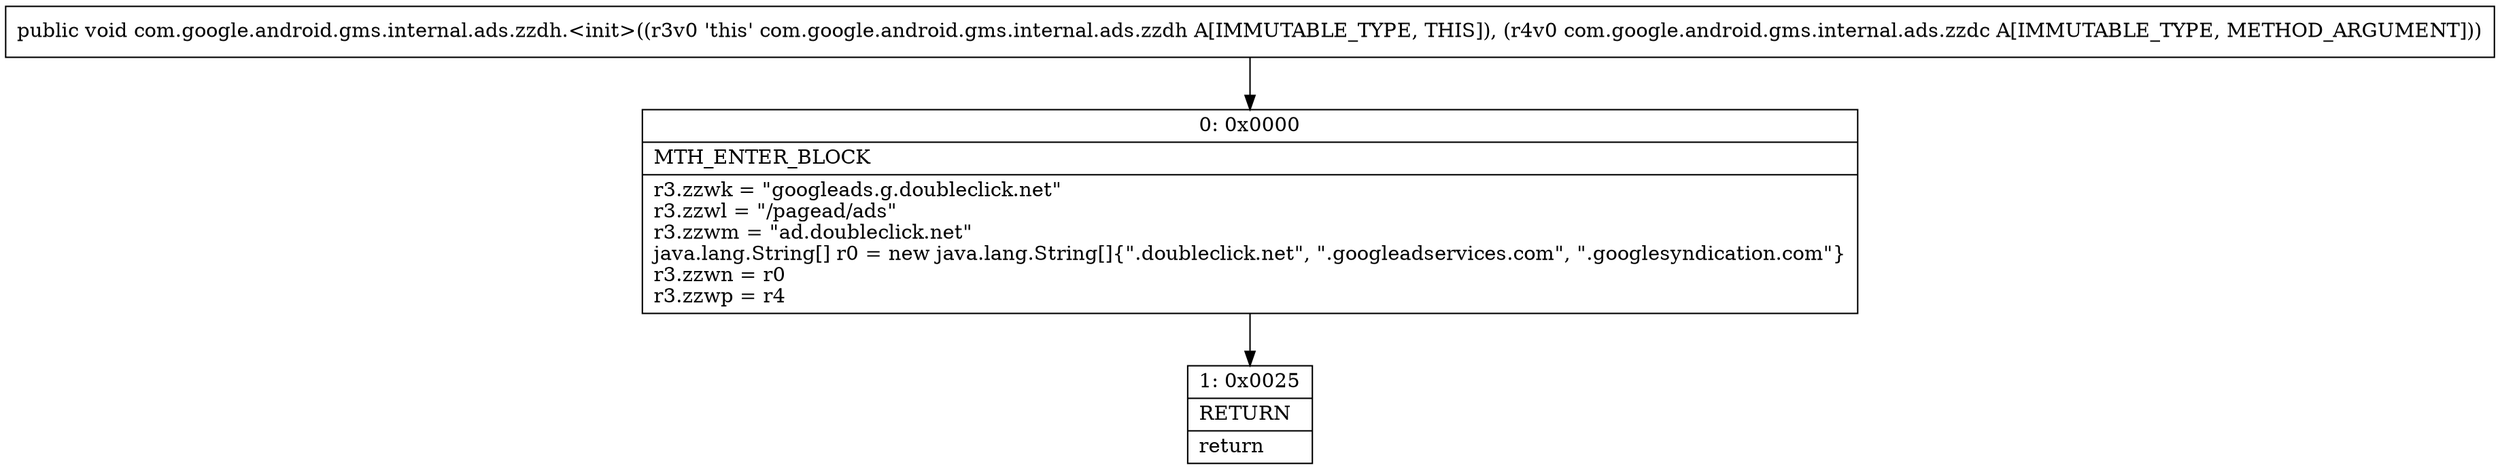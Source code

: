 digraph "CFG forcom.google.android.gms.internal.ads.zzdh.\<init\>(Lcom\/google\/android\/gms\/internal\/ads\/zzdc;)V" {
Node_0 [shape=record,label="{0\:\ 0x0000|MTH_ENTER_BLOCK\l|r3.zzwk = \"googleads.g.doubleclick.net\"\lr3.zzwl = \"\/pagead\/ads\"\lr3.zzwm = \"ad.doubleclick.net\"\ljava.lang.String[] r0 = new java.lang.String[]\{\".doubleclick.net\", \".googleadservices.com\", \".googlesyndication.com\"\}\lr3.zzwn = r0\lr3.zzwp = r4\l}"];
Node_1 [shape=record,label="{1\:\ 0x0025|RETURN\l|return\l}"];
MethodNode[shape=record,label="{public void com.google.android.gms.internal.ads.zzdh.\<init\>((r3v0 'this' com.google.android.gms.internal.ads.zzdh A[IMMUTABLE_TYPE, THIS]), (r4v0 com.google.android.gms.internal.ads.zzdc A[IMMUTABLE_TYPE, METHOD_ARGUMENT])) }"];
MethodNode -> Node_0;
Node_0 -> Node_1;
}

